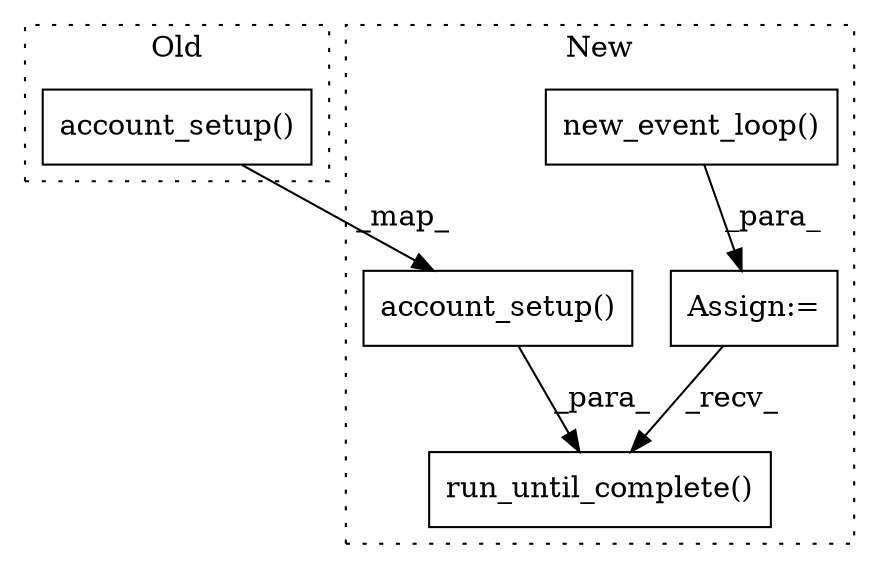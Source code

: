 digraph G {
subgraph cluster0 {
1 [label="account_setup()" a="75" s="14680" l="71" shape="box"];
label = "Old";
style="dotted";
}
subgraph cluster1 {
2 [label="account_setup()" a="75" s="14955" l="71" shape="box"];
3 [label="run_until_complete()" a="75" s="14931,15026" l="24,1" shape="box"];
4 [label="new_event_loop()" a="75" s="14894" l="24" shape="box"];
5 [label="Assign:=" a="68" s="14891" l="3" shape="box"];
label = "New";
style="dotted";
}
1 -> 2 [label="_map_"];
2 -> 3 [label="_para_"];
4 -> 5 [label="_para_"];
5 -> 3 [label="_recv_"];
}